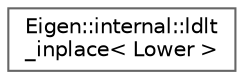 digraph "Graphical Class Hierarchy"
{
 // LATEX_PDF_SIZE
  bgcolor="transparent";
  edge [fontname=Helvetica,fontsize=10,labelfontname=Helvetica,labelfontsize=10];
  node [fontname=Helvetica,fontsize=10,shape=box,height=0.2,width=0.4];
  rankdir="LR";
  Node0 [id="Node000000",label="Eigen::internal::ldlt\l_inplace\< Lower \>",height=0.2,width=0.4,color="grey40", fillcolor="white", style="filled",URL="$structEigen_1_1internal_1_1ldlt__inplace_3_01Lower_01_4.html",tooltip=" "];
}
